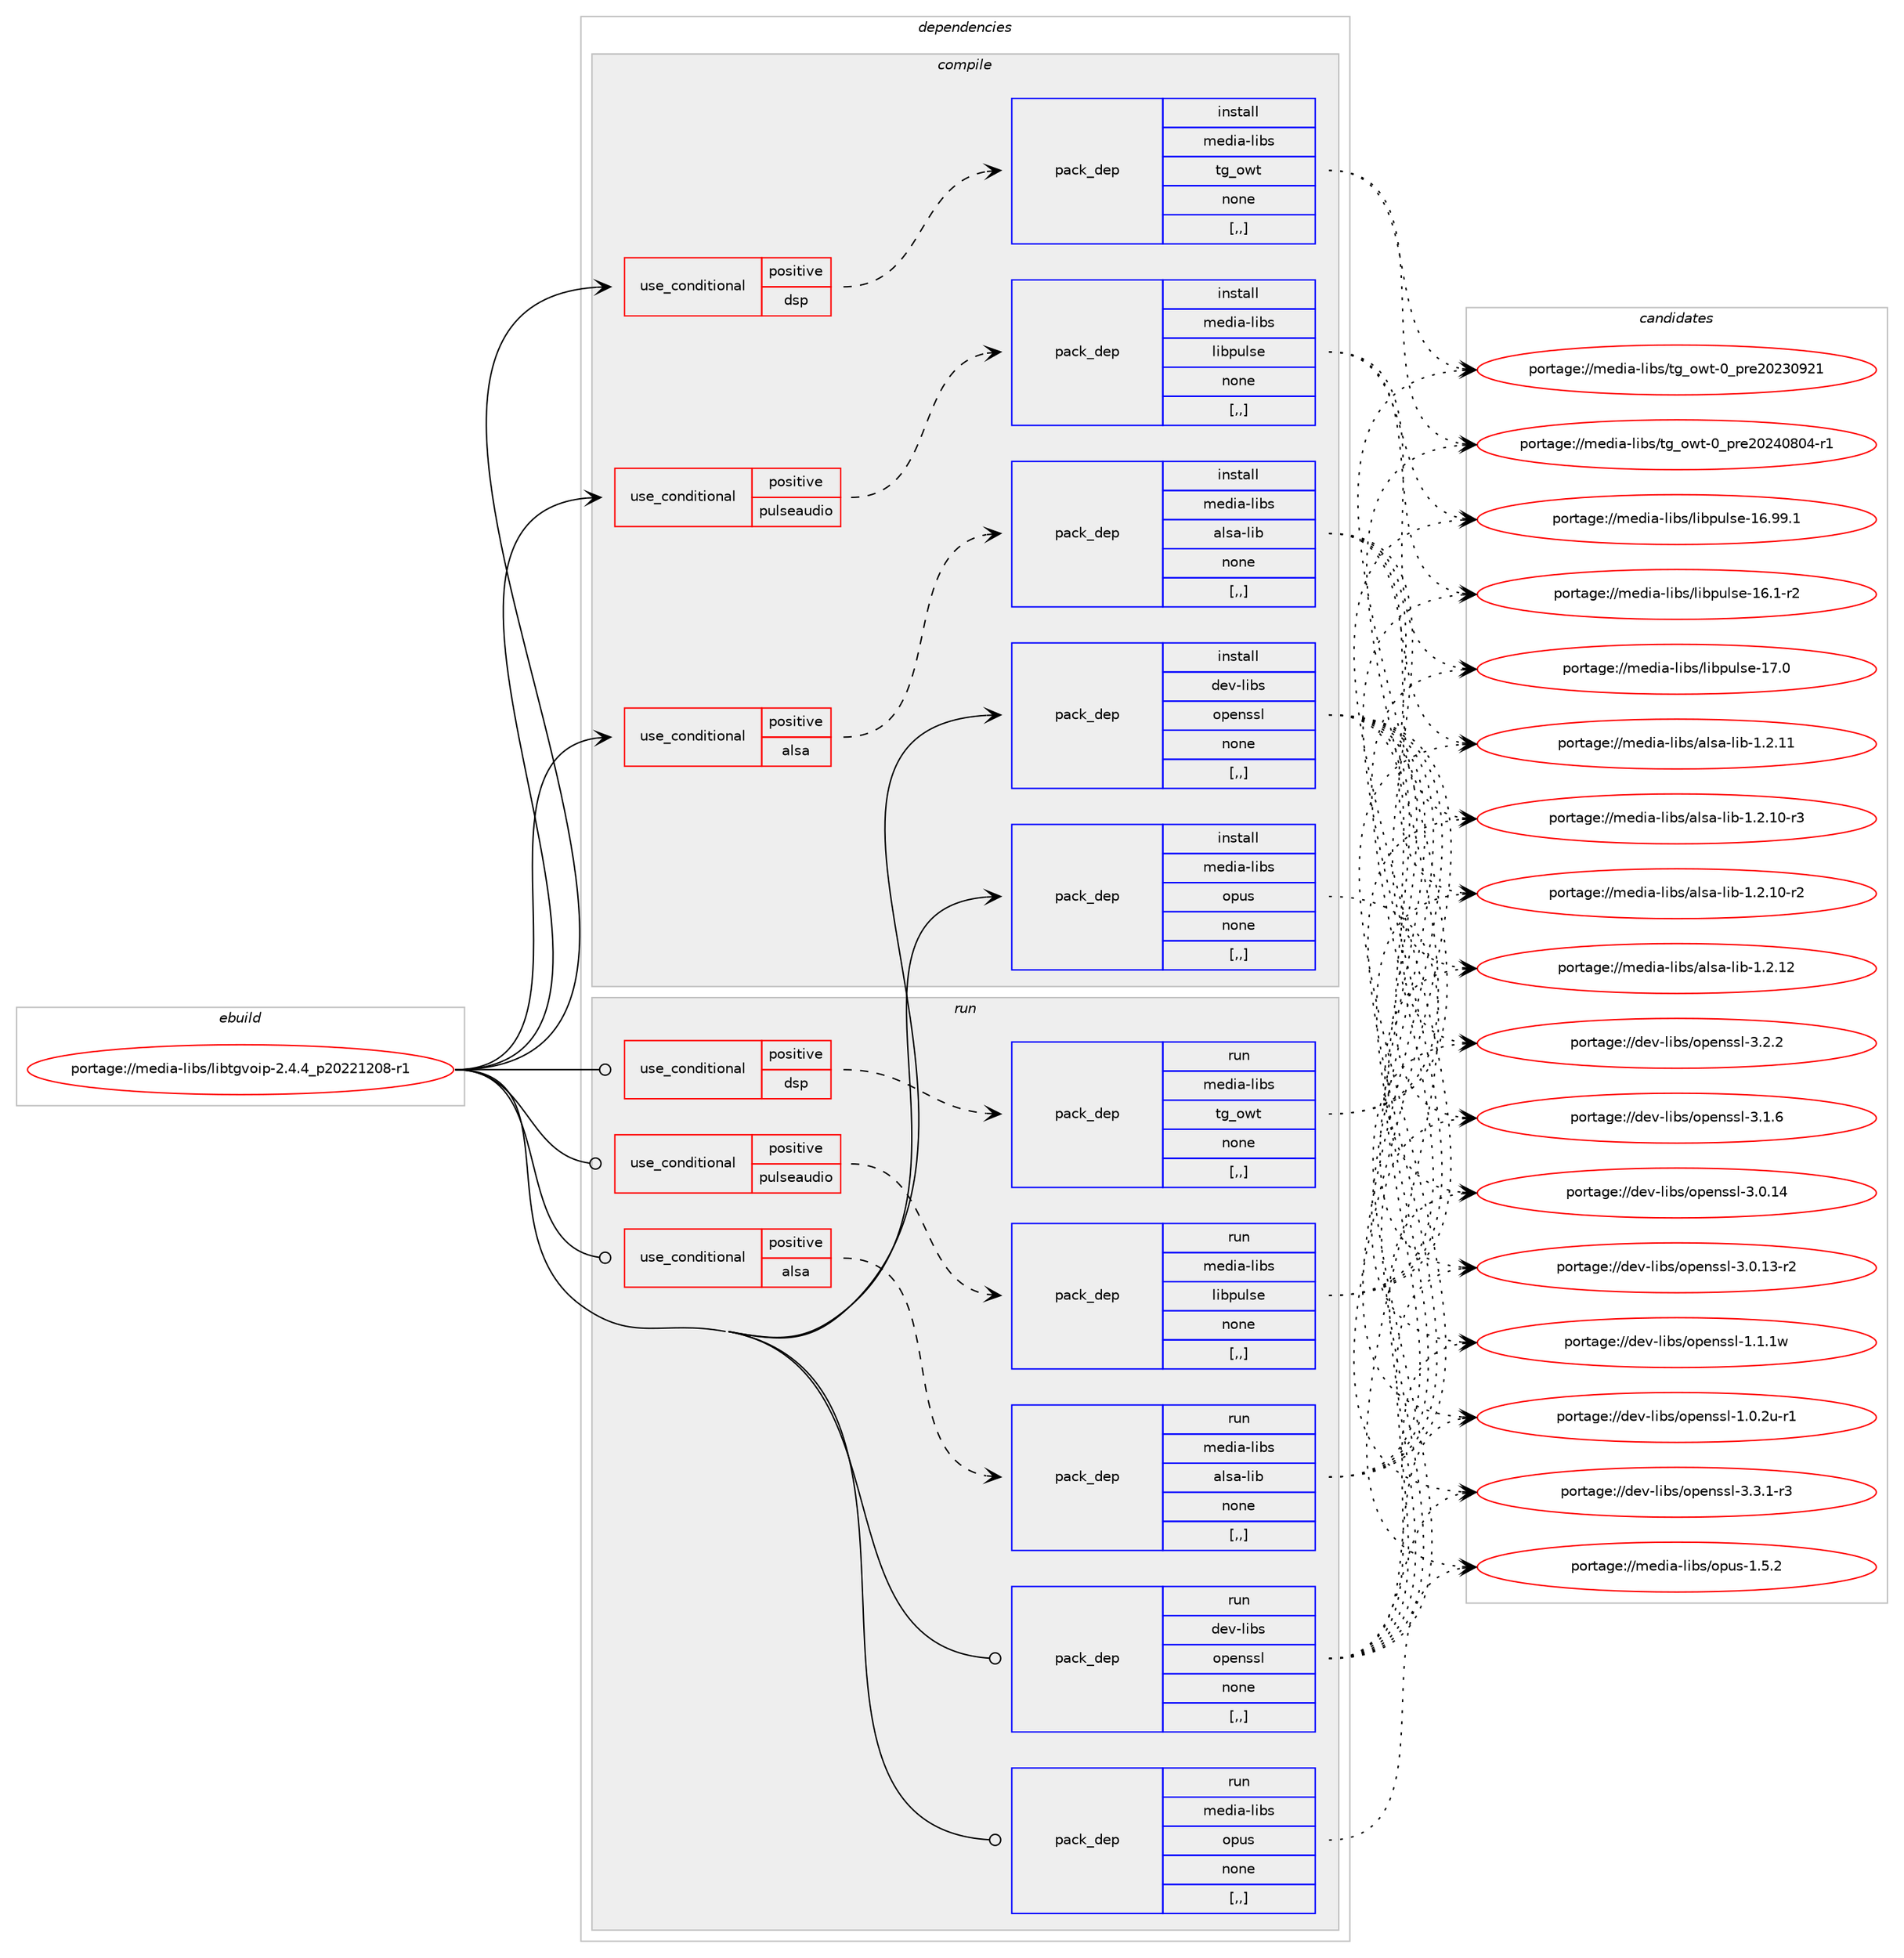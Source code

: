 digraph prolog {

# *************
# Graph options
# *************

newrank=true;
concentrate=true;
compound=true;
graph [rankdir=LR,fontname=Helvetica,fontsize=10,ranksep=1.5];#, ranksep=2.5, nodesep=0.2];
edge  [arrowhead=vee];
node  [fontname=Helvetica,fontsize=10];

# **********
# The ebuild
# **********

subgraph cluster_leftcol {
color=gray;
label=<<i>ebuild</i>>;
id [label="portage://media-libs/libtgvoip-2.4.4_p20221208-r1", color=red, width=4, href="../media-libs/libtgvoip-2.4.4_p20221208-r1.svg"];
}

# ****************
# The dependencies
# ****************

subgraph cluster_midcol {
color=gray;
label=<<i>dependencies</i>>;
subgraph cluster_compile {
fillcolor="#eeeeee";
style=filled;
label=<<i>compile</i>>;
subgraph cond209237 {
dependency810541 [label=<<TABLE BORDER="0" CELLBORDER="1" CELLSPACING="0" CELLPADDING="4"><TR><TD ROWSPAN="3" CELLPADDING="10">use_conditional</TD></TR><TR><TD>positive</TD></TR><TR><TD>alsa</TD></TR></TABLE>>, shape=none, color=red];
subgraph pack595169 {
dependency810542 [label=<<TABLE BORDER="0" CELLBORDER="1" CELLSPACING="0" CELLPADDING="4" WIDTH="220"><TR><TD ROWSPAN="6" CELLPADDING="30">pack_dep</TD></TR><TR><TD WIDTH="110">install</TD></TR><TR><TD>media-libs</TD></TR><TR><TD>alsa-lib</TD></TR><TR><TD>none</TD></TR><TR><TD>[,,]</TD></TR></TABLE>>, shape=none, color=blue];
}
dependency810541:e -> dependency810542:w [weight=20,style="dashed",arrowhead="vee"];
}
id:e -> dependency810541:w [weight=20,style="solid",arrowhead="vee"];
subgraph cond209238 {
dependency810543 [label=<<TABLE BORDER="0" CELLBORDER="1" CELLSPACING="0" CELLPADDING="4"><TR><TD ROWSPAN="3" CELLPADDING="10">use_conditional</TD></TR><TR><TD>positive</TD></TR><TR><TD>dsp</TD></TR></TABLE>>, shape=none, color=red];
subgraph pack595170 {
dependency810544 [label=<<TABLE BORDER="0" CELLBORDER="1" CELLSPACING="0" CELLPADDING="4" WIDTH="220"><TR><TD ROWSPAN="6" CELLPADDING="30">pack_dep</TD></TR><TR><TD WIDTH="110">install</TD></TR><TR><TD>media-libs</TD></TR><TR><TD>tg_owt</TD></TR><TR><TD>none</TD></TR><TR><TD>[,,]</TD></TR></TABLE>>, shape=none, color=blue];
}
dependency810543:e -> dependency810544:w [weight=20,style="dashed",arrowhead="vee"];
}
id:e -> dependency810543:w [weight=20,style="solid",arrowhead="vee"];
subgraph cond209239 {
dependency810545 [label=<<TABLE BORDER="0" CELLBORDER="1" CELLSPACING="0" CELLPADDING="4"><TR><TD ROWSPAN="3" CELLPADDING="10">use_conditional</TD></TR><TR><TD>positive</TD></TR><TR><TD>pulseaudio</TD></TR></TABLE>>, shape=none, color=red];
subgraph pack595171 {
dependency810546 [label=<<TABLE BORDER="0" CELLBORDER="1" CELLSPACING="0" CELLPADDING="4" WIDTH="220"><TR><TD ROWSPAN="6" CELLPADDING="30">pack_dep</TD></TR><TR><TD WIDTH="110">install</TD></TR><TR><TD>media-libs</TD></TR><TR><TD>libpulse</TD></TR><TR><TD>none</TD></TR><TR><TD>[,,]</TD></TR></TABLE>>, shape=none, color=blue];
}
dependency810545:e -> dependency810546:w [weight=20,style="dashed",arrowhead="vee"];
}
id:e -> dependency810545:w [weight=20,style="solid",arrowhead="vee"];
subgraph pack595172 {
dependency810547 [label=<<TABLE BORDER="0" CELLBORDER="1" CELLSPACING="0" CELLPADDING="4" WIDTH="220"><TR><TD ROWSPAN="6" CELLPADDING="30">pack_dep</TD></TR><TR><TD WIDTH="110">install</TD></TR><TR><TD>dev-libs</TD></TR><TR><TD>openssl</TD></TR><TR><TD>none</TD></TR><TR><TD>[,,]</TD></TR></TABLE>>, shape=none, color=blue];
}
id:e -> dependency810547:w [weight=20,style="solid",arrowhead="vee"];
subgraph pack595173 {
dependency810548 [label=<<TABLE BORDER="0" CELLBORDER="1" CELLSPACING="0" CELLPADDING="4" WIDTH="220"><TR><TD ROWSPAN="6" CELLPADDING="30">pack_dep</TD></TR><TR><TD WIDTH="110">install</TD></TR><TR><TD>media-libs</TD></TR><TR><TD>opus</TD></TR><TR><TD>none</TD></TR><TR><TD>[,,]</TD></TR></TABLE>>, shape=none, color=blue];
}
id:e -> dependency810548:w [weight=20,style="solid",arrowhead="vee"];
}
subgraph cluster_compileandrun {
fillcolor="#eeeeee";
style=filled;
label=<<i>compile and run</i>>;
}
subgraph cluster_run {
fillcolor="#eeeeee";
style=filled;
label=<<i>run</i>>;
subgraph cond209240 {
dependency810549 [label=<<TABLE BORDER="0" CELLBORDER="1" CELLSPACING="0" CELLPADDING="4"><TR><TD ROWSPAN="3" CELLPADDING="10">use_conditional</TD></TR><TR><TD>positive</TD></TR><TR><TD>alsa</TD></TR></TABLE>>, shape=none, color=red];
subgraph pack595174 {
dependency810550 [label=<<TABLE BORDER="0" CELLBORDER="1" CELLSPACING="0" CELLPADDING="4" WIDTH="220"><TR><TD ROWSPAN="6" CELLPADDING="30">pack_dep</TD></TR><TR><TD WIDTH="110">run</TD></TR><TR><TD>media-libs</TD></TR><TR><TD>alsa-lib</TD></TR><TR><TD>none</TD></TR><TR><TD>[,,]</TD></TR></TABLE>>, shape=none, color=blue];
}
dependency810549:e -> dependency810550:w [weight=20,style="dashed",arrowhead="vee"];
}
id:e -> dependency810549:w [weight=20,style="solid",arrowhead="odot"];
subgraph cond209241 {
dependency810551 [label=<<TABLE BORDER="0" CELLBORDER="1" CELLSPACING="0" CELLPADDING="4"><TR><TD ROWSPAN="3" CELLPADDING="10">use_conditional</TD></TR><TR><TD>positive</TD></TR><TR><TD>dsp</TD></TR></TABLE>>, shape=none, color=red];
subgraph pack595175 {
dependency810552 [label=<<TABLE BORDER="0" CELLBORDER="1" CELLSPACING="0" CELLPADDING="4" WIDTH="220"><TR><TD ROWSPAN="6" CELLPADDING="30">pack_dep</TD></TR><TR><TD WIDTH="110">run</TD></TR><TR><TD>media-libs</TD></TR><TR><TD>tg_owt</TD></TR><TR><TD>none</TD></TR><TR><TD>[,,]</TD></TR></TABLE>>, shape=none, color=blue];
}
dependency810551:e -> dependency810552:w [weight=20,style="dashed",arrowhead="vee"];
}
id:e -> dependency810551:w [weight=20,style="solid",arrowhead="odot"];
subgraph cond209242 {
dependency810553 [label=<<TABLE BORDER="0" CELLBORDER="1" CELLSPACING="0" CELLPADDING="4"><TR><TD ROWSPAN="3" CELLPADDING="10">use_conditional</TD></TR><TR><TD>positive</TD></TR><TR><TD>pulseaudio</TD></TR></TABLE>>, shape=none, color=red];
subgraph pack595176 {
dependency810554 [label=<<TABLE BORDER="0" CELLBORDER="1" CELLSPACING="0" CELLPADDING="4" WIDTH="220"><TR><TD ROWSPAN="6" CELLPADDING="30">pack_dep</TD></TR><TR><TD WIDTH="110">run</TD></TR><TR><TD>media-libs</TD></TR><TR><TD>libpulse</TD></TR><TR><TD>none</TD></TR><TR><TD>[,,]</TD></TR></TABLE>>, shape=none, color=blue];
}
dependency810553:e -> dependency810554:w [weight=20,style="dashed",arrowhead="vee"];
}
id:e -> dependency810553:w [weight=20,style="solid",arrowhead="odot"];
subgraph pack595177 {
dependency810555 [label=<<TABLE BORDER="0" CELLBORDER="1" CELLSPACING="0" CELLPADDING="4" WIDTH="220"><TR><TD ROWSPAN="6" CELLPADDING="30">pack_dep</TD></TR><TR><TD WIDTH="110">run</TD></TR><TR><TD>dev-libs</TD></TR><TR><TD>openssl</TD></TR><TR><TD>none</TD></TR><TR><TD>[,,]</TD></TR></TABLE>>, shape=none, color=blue];
}
id:e -> dependency810555:w [weight=20,style="solid",arrowhead="odot"];
subgraph pack595178 {
dependency810556 [label=<<TABLE BORDER="0" CELLBORDER="1" CELLSPACING="0" CELLPADDING="4" WIDTH="220"><TR><TD ROWSPAN="6" CELLPADDING="30">pack_dep</TD></TR><TR><TD WIDTH="110">run</TD></TR><TR><TD>media-libs</TD></TR><TR><TD>opus</TD></TR><TR><TD>none</TD></TR><TR><TD>[,,]</TD></TR></TABLE>>, shape=none, color=blue];
}
id:e -> dependency810556:w [weight=20,style="solid",arrowhead="odot"];
}
}

# **************
# The candidates
# **************

subgraph cluster_choices {
rank=same;
color=gray;
label=<<i>candidates</i>>;

subgraph choice595169 {
color=black;
nodesep=1;
choice109101100105974510810598115479710811597451081059845494650464950 [label="portage://media-libs/alsa-lib-1.2.12", color=red, width=4,href="../media-libs/alsa-lib-1.2.12.svg"];
choice109101100105974510810598115479710811597451081059845494650464949 [label="portage://media-libs/alsa-lib-1.2.11", color=red, width=4,href="../media-libs/alsa-lib-1.2.11.svg"];
choice1091011001059745108105981154797108115974510810598454946504649484511451 [label="portage://media-libs/alsa-lib-1.2.10-r3", color=red, width=4,href="../media-libs/alsa-lib-1.2.10-r3.svg"];
choice1091011001059745108105981154797108115974510810598454946504649484511450 [label="portage://media-libs/alsa-lib-1.2.10-r2", color=red, width=4,href="../media-libs/alsa-lib-1.2.10-r2.svg"];
dependency810542:e -> choice109101100105974510810598115479710811597451081059845494650464950:w [style=dotted,weight="100"];
dependency810542:e -> choice109101100105974510810598115479710811597451081059845494650464949:w [style=dotted,weight="100"];
dependency810542:e -> choice1091011001059745108105981154797108115974510810598454946504649484511451:w [style=dotted,weight="100"];
dependency810542:e -> choice1091011001059745108105981154797108115974510810598454946504649484511450:w [style=dotted,weight="100"];
}
subgraph choice595170 {
color=black;
nodesep=1;
choice109101100105974510810598115471161039511111911645489511211410150485052485648524511449 [label="portage://media-libs/tg_owt-0_pre20240804-r1", color=red, width=4,href="../media-libs/tg_owt-0_pre20240804-r1.svg"];
choice10910110010597451081059811547116103951111191164548951121141015048505148575049 [label="portage://media-libs/tg_owt-0_pre20230921", color=red, width=4,href="../media-libs/tg_owt-0_pre20230921.svg"];
dependency810544:e -> choice109101100105974510810598115471161039511111911645489511211410150485052485648524511449:w [style=dotted,weight="100"];
dependency810544:e -> choice10910110010597451081059811547116103951111191164548951121141015048505148575049:w [style=dotted,weight="100"];
}
subgraph choice595171 {
color=black;
nodesep=1;
choice10910110010597451081059811547108105981121171081151014549554648 [label="portage://media-libs/libpulse-17.0", color=red, width=4,href="../media-libs/libpulse-17.0.svg"];
choice10910110010597451081059811547108105981121171081151014549544657574649 [label="portage://media-libs/libpulse-16.99.1", color=red, width=4,href="../media-libs/libpulse-16.99.1.svg"];
choice109101100105974510810598115471081059811211710811510145495446494511450 [label="portage://media-libs/libpulse-16.1-r2", color=red, width=4,href="../media-libs/libpulse-16.1-r2.svg"];
dependency810546:e -> choice10910110010597451081059811547108105981121171081151014549554648:w [style=dotted,weight="100"];
dependency810546:e -> choice10910110010597451081059811547108105981121171081151014549544657574649:w [style=dotted,weight="100"];
dependency810546:e -> choice109101100105974510810598115471081059811211710811510145495446494511450:w [style=dotted,weight="100"];
}
subgraph choice595172 {
color=black;
nodesep=1;
choice1001011184510810598115471111121011101151151084551465146494511451 [label="portage://dev-libs/openssl-3.3.1-r3", color=red, width=4,href="../dev-libs/openssl-3.3.1-r3.svg"];
choice100101118451081059811547111112101110115115108455146504650 [label="portage://dev-libs/openssl-3.2.2", color=red, width=4,href="../dev-libs/openssl-3.2.2.svg"];
choice100101118451081059811547111112101110115115108455146494654 [label="portage://dev-libs/openssl-3.1.6", color=red, width=4,href="../dev-libs/openssl-3.1.6.svg"];
choice10010111845108105981154711111210111011511510845514648464952 [label="portage://dev-libs/openssl-3.0.14", color=red, width=4,href="../dev-libs/openssl-3.0.14.svg"];
choice100101118451081059811547111112101110115115108455146484649514511450 [label="portage://dev-libs/openssl-3.0.13-r2", color=red, width=4,href="../dev-libs/openssl-3.0.13-r2.svg"];
choice100101118451081059811547111112101110115115108454946494649119 [label="portage://dev-libs/openssl-1.1.1w", color=red, width=4,href="../dev-libs/openssl-1.1.1w.svg"];
choice1001011184510810598115471111121011101151151084549464846501174511449 [label="portage://dev-libs/openssl-1.0.2u-r1", color=red, width=4,href="../dev-libs/openssl-1.0.2u-r1.svg"];
dependency810547:e -> choice1001011184510810598115471111121011101151151084551465146494511451:w [style=dotted,weight="100"];
dependency810547:e -> choice100101118451081059811547111112101110115115108455146504650:w [style=dotted,weight="100"];
dependency810547:e -> choice100101118451081059811547111112101110115115108455146494654:w [style=dotted,weight="100"];
dependency810547:e -> choice10010111845108105981154711111210111011511510845514648464952:w [style=dotted,weight="100"];
dependency810547:e -> choice100101118451081059811547111112101110115115108455146484649514511450:w [style=dotted,weight="100"];
dependency810547:e -> choice100101118451081059811547111112101110115115108454946494649119:w [style=dotted,weight="100"];
dependency810547:e -> choice1001011184510810598115471111121011101151151084549464846501174511449:w [style=dotted,weight="100"];
}
subgraph choice595173 {
color=black;
nodesep=1;
choice10910110010597451081059811547111112117115454946534650 [label="portage://media-libs/opus-1.5.2", color=red, width=4,href="../media-libs/opus-1.5.2.svg"];
dependency810548:e -> choice10910110010597451081059811547111112117115454946534650:w [style=dotted,weight="100"];
}
subgraph choice595174 {
color=black;
nodesep=1;
choice109101100105974510810598115479710811597451081059845494650464950 [label="portage://media-libs/alsa-lib-1.2.12", color=red, width=4,href="../media-libs/alsa-lib-1.2.12.svg"];
choice109101100105974510810598115479710811597451081059845494650464949 [label="portage://media-libs/alsa-lib-1.2.11", color=red, width=4,href="../media-libs/alsa-lib-1.2.11.svg"];
choice1091011001059745108105981154797108115974510810598454946504649484511451 [label="portage://media-libs/alsa-lib-1.2.10-r3", color=red, width=4,href="../media-libs/alsa-lib-1.2.10-r3.svg"];
choice1091011001059745108105981154797108115974510810598454946504649484511450 [label="portage://media-libs/alsa-lib-1.2.10-r2", color=red, width=4,href="../media-libs/alsa-lib-1.2.10-r2.svg"];
dependency810550:e -> choice109101100105974510810598115479710811597451081059845494650464950:w [style=dotted,weight="100"];
dependency810550:e -> choice109101100105974510810598115479710811597451081059845494650464949:w [style=dotted,weight="100"];
dependency810550:e -> choice1091011001059745108105981154797108115974510810598454946504649484511451:w [style=dotted,weight="100"];
dependency810550:e -> choice1091011001059745108105981154797108115974510810598454946504649484511450:w [style=dotted,weight="100"];
}
subgraph choice595175 {
color=black;
nodesep=1;
choice109101100105974510810598115471161039511111911645489511211410150485052485648524511449 [label="portage://media-libs/tg_owt-0_pre20240804-r1", color=red, width=4,href="../media-libs/tg_owt-0_pre20240804-r1.svg"];
choice10910110010597451081059811547116103951111191164548951121141015048505148575049 [label="portage://media-libs/tg_owt-0_pre20230921", color=red, width=4,href="../media-libs/tg_owt-0_pre20230921.svg"];
dependency810552:e -> choice109101100105974510810598115471161039511111911645489511211410150485052485648524511449:w [style=dotted,weight="100"];
dependency810552:e -> choice10910110010597451081059811547116103951111191164548951121141015048505148575049:w [style=dotted,weight="100"];
}
subgraph choice595176 {
color=black;
nodesep=1;
choice10910110010597451081059811547108105981121171081151014549554648 [label="portage://media-libs/libpulse-17.0", color=red, width=4,href="../media-libs/libpulse-17.0.svg"];
choice10910110010597451081059811547108105981121171081151014549544657574649 [label="portage://media-libs/libpulse-16.99.1", color=red, width=4,href="../media-libs/libpulse-16.99.1.svg"];
choice109101100105974510810598115471081059811211710811510145495446494511450 [label="portage://media-libs/libpulse-16.1-r2", color=red, width=4,href="../media-libs/libpulse-16.1-r2.svg"];
dependency810554:e -> choice10910110010597451081059811547108105981121171081151014549554648:w [style=dotted,weight="100"];
dependency810554:e -> choice10910110010597451081059811547108105981121171081151014549544657574649:w [style=dotted,weight="100"];
dependency810554:e -> choice109101100105974510810598115471081059811211710811510145495446494511450:w [style=dotted,weight="100"];
}
subgraph choice595177 {
color=black;
nodesep=1;
choice1001011184510810598115471111121011101151151084551465146494511451 [label="portage://dev-libs/openssl-3.3.1-r3", color=red, width=4,href="../dev-libs/openssl-3.3.1-r3.svg"];
choice100101118451081059811547111112101110115115108455146504650 [label="portage://dev-libs/openssl-3.2.2", color=red, width=4,href="../dev-libs/openssl-3.2.2.svg"];
choice100101118451081059811547111112101110115115108455146494654 [label="portage://dev-libs/openssl-3.1.6", color=red, width=4,href="../dev-libs/openssl-3.1.6.svg"];
choice10010111845108105981154711111210111011511510845514648464952 [label="portage://dev-libs/openssl-3.0.14", color=red, width=4,href="../dev-libs/openssl-3.0.14.svg"];
choice100101118451081059811547111112101110115115108455146484649514511450 [label="portage://dev-libs/openssl-3.0.13-r2", color=red, width=4,href="../dev-libs/openssl-3.0.13-r2.svg"];
choice100101118451081059811547111112101110115115108454946494649119 [label="portage://dev-libs/openssl-1.1.1w", color=red, width=4,href="../dev-libs/openssl-1.1.1w.svg"];
choice1001011184510810598115471111121011101151151084549464846501174511449 [label="portage://dev-libs/openssl-1.0.2u-r1", color=red, width=4,href="../dev-libs/openssl-1.0.2u-r1.svg"];
dependency810555:e -> choice1001011184510810598115471111121011101151151084551465146494511451:w [style=dotted,weight="100"];
dependency810555:e -> choice100101118451081059811547111112101110115115108455146504650:w [style=dotted,weight="100"];
dependency810555:e -> choice100101118451081059811547111112101110115115108455146494654:w [style=dotted,weight="100"];
dependency810555:e -> choice10010111845108105981154711111210111011511510845514648464952:w [style=dotted,weight="100"];
dependency810555:e -> choice100101118451081059811547111112101110115115108455146484649514511450:w [style=dotted,weight="100"];
dependency810555:e -> choice100101118451081059811547111112101110115115108454946494649119:w [style=dotted,weight="100"];
dependency810555:e -> choice1001011184510810598115471111121011101151151084549464846501174511449:w [style=dotted,weight="100"];
}
subgraph choice595178 {
color=black;
nodesep=1;
choice10910110010597451081059811547111112117115454946534650 [label="portage://media-libs/opus-1.5.2", color=red, width=4,href="../media-libs/opus-1.5.2.svg"];
dependency810556:e -> choice10910110010597451081059811547111112117115454946534650:w [style=dotted,weight="100"];
}
}

}
